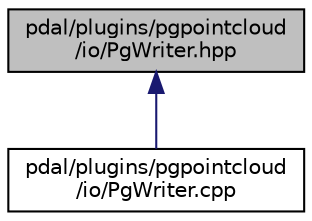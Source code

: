 digraph "pdal/plugins/pgpointcloud/io/PgWriter.hpp"
{
  edge [fontname="Helvetica",fontsize="10",labelfontname="Helvetica",labelfontsize="10"];
  node [fontname="Helvetica",fontsize="10",shape=record];
  Node1 [label="pdal/plugins/pgpointcloud\l/io/PgWriter.hpp",height=0.2,width=0.4,color="black", fillcolor="grey75", style="filled", fontcolor="black"];
  Node1 -> Node2 [dir="back",color="midnightblue",fontsize="10",style="solid",fontname="Helvetica"];
  Node2 [label="pdal/plugins/pgpointcloud\l/io/PgWriter.cpp",height=0.2,width=0.4,color="black", fillcolor="white", style="filled",URL="$PgWriter_8cpp.html"];
}
